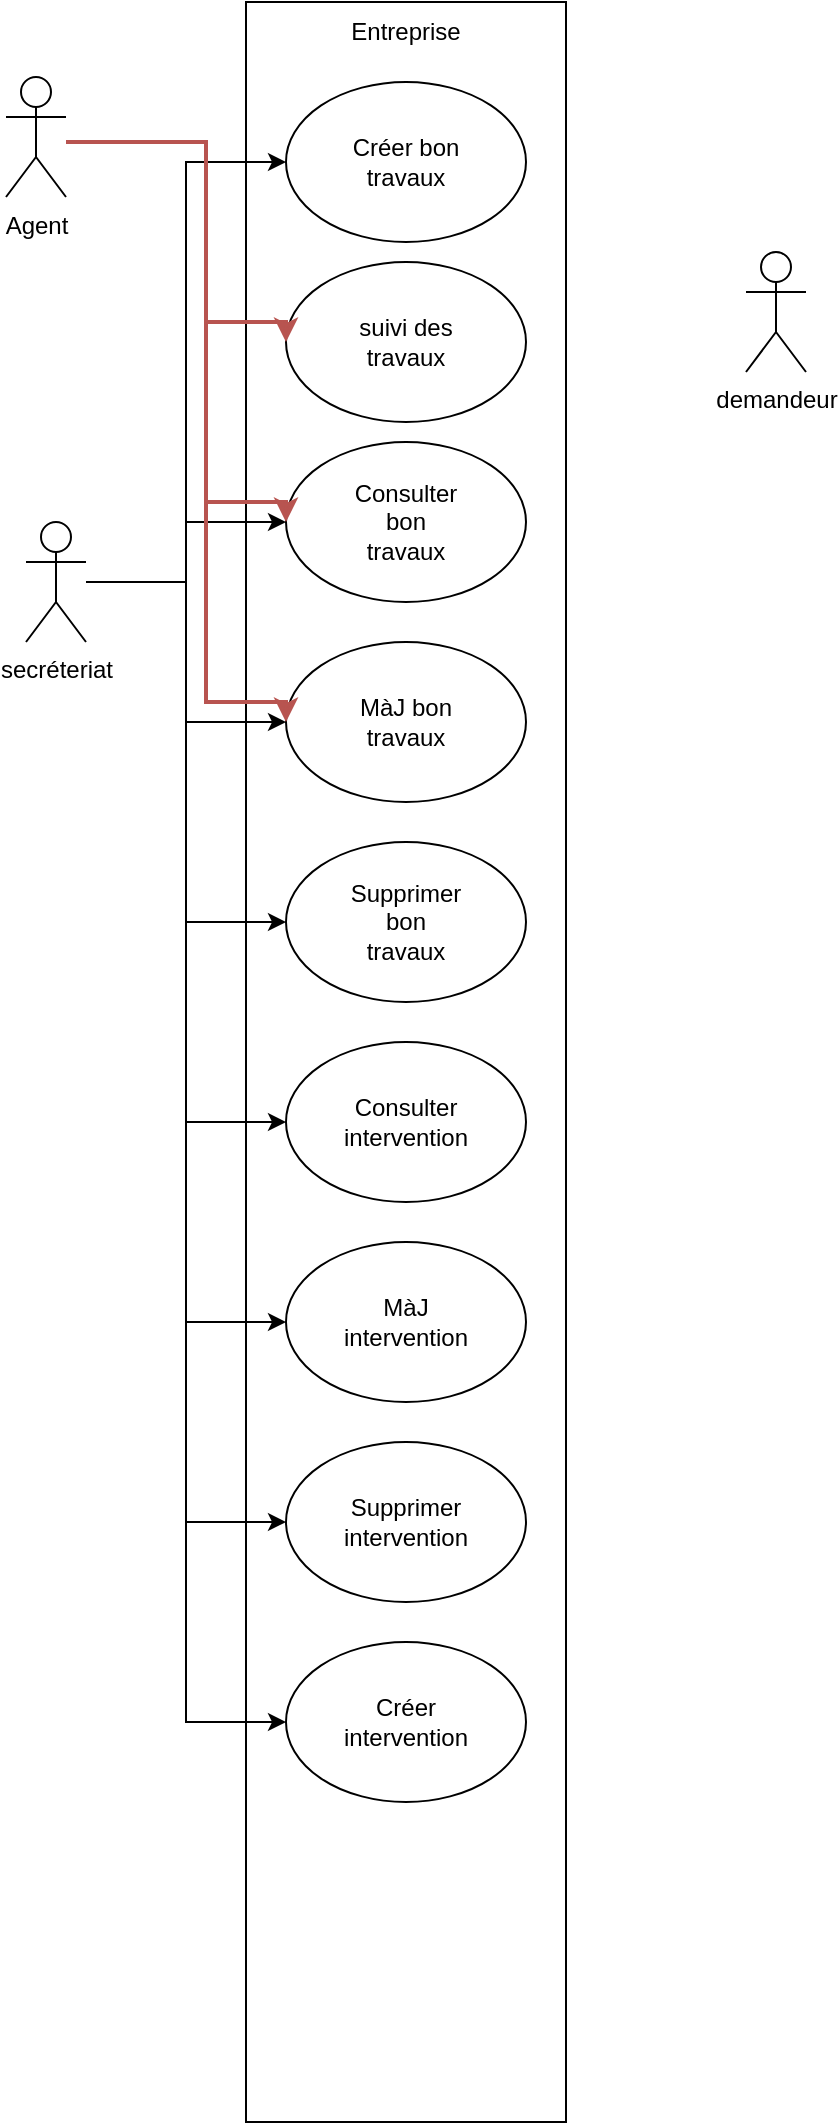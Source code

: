 <mxfile version="24.7.17">
  <diagram name="Page-1" id="ok4o0Kv7bNv_8W3ngVij">
    <mxGraphModel dx="1078" dy="639" grid="1" gridSize="10" guides="1" tooltips="1" connect="1" arrows="1" fold="1" page="1" pageScale="1" pageWidth="827" pageHeight="1169" math="0" shadow="0">
      <root>
        <mxCell id="0" />
        <mxCell id="1" parent="0" />
        <mxCell id="wt9g7eq3BOetHxJ-n1tp-24" value="Agent" style="shape=umlActor;verticalLabelPosition=bottom;verticalAlign=top;html=1;outlineConnect=0;" parent="1" vertex="1">
          <mxGeometry x="110" y="277.5" width="30" height="60" as="geometry" />
        </mxCell>
        <mxCell id="wt9g7eq3BOetHxJ-n1tp-27" value="demandeur" style="shape=umlActor;verticalLabelPosition=bottom;verticalAlign=top;html=1;outlineConnect=0;" parent="1" vertex="1">
          <mxGeometry x="480" y="365" width="30" height="60" as="geometry" />
        </mxCell>
        <mxCell id="wt9g7eq3BOetHxJ-n1tp-37" value="secréteriat" style="shape=umlActor;verticalLabelPosition=bottom;verticalAlign=top;html=1;outlineConnect=0;" parent="1" vertex="1">
          <mxGeometry x="120" y="500" width="30" height="60" as="geometry" />
        </mxCell>
        <mxCell id="wt9g7eq3BOetHxJ-n1tp-28" value="" style="rounded=0;whiteSpace=wrap;html=1;movable=1;resizable=1;rotatable=1;deletable=1;editable=1;locked=0;connectable=1;container=0;" parent="1" vertex="1">
          <mxGeometry x="230" y="240" width="160" height="1060" as="geometry" />
        </mxCell>
        <mxCell id="wt9g7eq3BOetHxJ-n1tp-29" value="Entreprise" style="text;html=1;align=center;verticalAlign=middle;whiteSpace=wrap;rounded=0;movable=1;resizable=1;rotatable=1;deletable=1;editable=1;locked=0;connectable=1;container=0;" parent="1" vertex="1">
          <mxGeometry x="280" y="240" width="60" height="30" as="geometry" />
        </mxCell>
        <mxCell id="wt9g7eq3BOetHxJ-n1tp-46" value="" style="ellipse;whiteSpace=wrap;html=1;container=0;" parent="1" vertex="1">
          <mxGeometry x="250" y="460" width="120" height="80" as="geometry" />
        </mxCell>
        <mxCell id="wt9g7eq3BOetHxJ-n1tp-47" value="Consulter bon travaux" style="text;html=1;align=center;verticalAlign=middle;whiteSpace=wrap;rounded=0;container=0;" parent="1" vertex="1">
          <mxGeometry x="280" y="485" width="60" height="30" as="geometry" />
        </mxCell>
        <mxCell id="wt9g7eq3BOetHxJ-n1tp-30" value="" style="ellipse;whiteSpace=wrap;html=1;movable=1;resizable=1;rotatable=1;deletable=1;editable=1;locked=0;connectable=1;container=0;" parent="1" vertex="1">
          <mxGeometry x="250" y="280" width="120" height="80" as="geometry" />
        </mxCell>
        <mxCell id="wt9g7eq3BOetHxJ-n1tp-31" value="Créer bon travaux" style="text;html=1;align=center;verticalAlign=middle;whiteSpace=wrap;rounded=0;movable=1;resizable=1;rotatable=1;deletable=1;editable=1;locked=0;connectable=1;container=0;" parent="1" vertex="1">
          <mxGeometry x="275" y="302.5" width="70" height="35" as="geometry" />
        </mxCell>
        <mxCell id="wt9g7eq3BOetHxJ-n1tp-39" value="" style="ellipse;whiteSpace=wrap;html=1;container=0;" parent="1" vertex="1">
          <mxGeometry x="250" y="370" width="120" height="80" as="geometry" />
        </mxCell>
        <mxCell id="wt9g7eq3BOetHxJ-n1tp-40" value="suivi des travaux" style="text;html=1;align=center;verticalAlign=middle;whiteSpace=wrap;rounded=0;container=0;" parent="1" vertex="1">
          <mxGeometry x="280" y="395" width="60" height="30" as="geometry" />
        </mxCell>
        <mxCell id="wt9g7eq3BOetHxJ-n1tp-48" value="" style="ellipse;whiteSpace=wrap;html=1;container=0;" parent="1" vertex="1">
          <mxGeometry x="250" y="560" width="120" height="80" as="geometry" />
        </mxCell>
        <mxCell id="wt9g7eq3BOetHxJ-n1tp-49" value="MàJ bon travaux" style="text;html=1;align=center;verticalAlign=middle;whiteSpace=wrap;rounded=0;container=0;" parent="1" vertex="1">
          <mxGeometry x="280" y="585" width="60" height="30" as="geometry" />
        </mxCell>
        <mxCell id="wt9g7eq3BOetHxJ-n1tp-50" value="" style="ellipse;whiteSpace=wrap;html=1;container=0;" parent="1" vertex="1">
          <mxGeometry x="250" y="660" width="120" height="80" as="geometry" />
        </mxCell>
        <mxCell id="wt9g7eq3BOetHxJ-n1tp-51" value="Supprimer bon travaux" style="text;html=1;align=center;verticalAlign=middle;whiteSpace=wrap;rounded=0;container=0;" parent="1" vertex="1">
          <mxGeometry x="280" y="685" width="60" height="30" as="geometry" />
        </mxCell>
        <mxCell id="wt9g7eq3BOetHxJ-n1tp-52" value="" style="ellipse;whiteSpace=wrap;html=1;container=0;" parent="1" vertex="1">
          <mxGeometry x="250" y="760" width="120" height="80" as="geometry" />
        </mxCell>
        <mxCell id="wt9g7eq3BOetHxJ-n1tp-53" value="Consulter intervention" style="text;html=1;align=center;verticalAlign=middle;whiteSpace=wrap;rounded=0;container=0;" parent="1" vertex="1">
          <mxGeometry x="280" y="785" width="60" height="30" as="geometry" />
        </mxCell>
        <mxCell id="wt9g7eq3BOetHxJ-n1tp-54" value="" style="ellipse;whiteSpace=wrap;html=1;container=0;" parent="1" vertex="1">
          <mxGeometry x="250" y="860" width="120" height="80" as="geometry" />
        </mxCell>
        <mxCell id="wt9g7eq3BOetHxJ-n1tp-55" value="MàJ intervention" style="text;html=1;align=center;verticalAlign=middle;whiteSpace=wrap;rounded=0;container=0;" parent="1" vertex="1">
          <mxGeometry x="280" y="885" width="60" height="30" as="geometry" />
        </mxCell>
        <mxCell id="wt9g7eq3BOetHxJ-n1tp-56" value="" style="ellipse;whiteSpace=wrap;html=1;container=0;" parent="1" vertex="1">
          <mxGeometry x="250" y="960" width="120" height="80" as="geometry" />
        </mxCell>
        <mxCell id="wt9g7eq3BOetHxJ-n1tp-57" value="Supprimer intervention" style="text;html=1;align=center;verticalAlign=middle;whiteSpace=wrap;rounded=0;container=0;" parent="1" vertex="1">
          <mxGeometry x="280" y="985" width="60" height="30" as="geometry" />
        </mxCell>
        <mxCell id="wt9g7eq3BOetHxJ-n1tp-58" value="" style="ellipse;whiteSpace=wrap;html=1;container=0;" parent="1" vertex="1">
          <mxGeometry x="250" y="1060" width="120" height="80" as="geometry" />
        </mxCell>
        <mxCell id="wt9g7eq3BOetHxJ-n1tp-59" value="Créer intervention" style="text;html=1;align=center;verticalAlign=middle;whiteSpace=wrap;rounded=0;container=0;" parent="1" vertex="1">
          <mxGeometry x="280" y="1085" width="60" height="30" as="geometry" />
        </mxCell>
        <mxCell id="wt9g7eq3BOetHxJ-n1tp-60" style="edgeStyle=orthogonalEdgeStyle;rounded=0;orthogonalLoop=1;jettySize=auto;html=1;entryX=0;entryY=0.5;entryDx=0;entryDy=0;" parent="1" source="wt9g7eq3BOetHxJ-n1tp-37" target="wt9g7eq3BOetHxJ-n1tp-30" edge="1">
          <mxGeometry relative="1" as="geometry" />
        </mxCell>
        <mxCell id="wt9g7eq3BOetHxJ-n1tp-64" style="edgeStyle=orthogonalEdgeStyle;rounded=0;orthogonalLoop=1;jettySize=auto;html=1;entryX=0;entryY=0.5;entryDx=0;entryDy=0;" parent="1" source="wt9g7eq3BOetHxJ-n1tp-37" target="wt9g7eq3BOetHxJ-n1tp-52" edge="1">
          <mxGeometry relative="1" as="geometry" />
        </mxCell>
        <mxCell id="wt9g7eq3BOetHxJ-n1tp-67" style="edgeStyle=orthogonalEdgeStyle;rounded=0;orthogonalLoop=1;jettySize=auto;html=1;entryX=0;entryY=0.5;entryDx=0;entryDy=0;" parent="1" source="wt9g7eq3BOetHxJ-n1tp-37" target="wt9g7eq3BOetHxJ-n1tp-58" edge="1">
          <mxGeometry relative="1" as="geometry" />
        </mxCell>
        <mxCell id="wt9g7eq3BOetHxJ-n1tp-62" style="edgeStyle=orthogonalEdgeStyle;rounded=0;orthogonalLoop=1;jettySize=auto;html=1;entryX=0;entryY=0.5;entryDx=0;entryDy=0;" parent="1" source="wt9g7eq3BOetHxJ-n1tp-37" target="wt9g7eq3BOetHxJ-n1tp-48" edge="1">
          <mxGeometry relative="1" as="geometry" />
        </mxCell>
        <mxCell id="wt9g7eq3BOetHxJ-n1tp-63" style="edgeStyle=orthogonalEdgeStyle;rounded=0;orthogonalLoop=1;jettySize=auto;html=1;entryX=0;entryY=0.5;entryDx=0;entryDy=0;" parent="1" source="wt9g7eq3BOetHxJ-n1tp-37" target="wt9g7eq3BOetHxJ-n1tp-50" edge="1">
          <mxGeometry relative="1" as="geometry" />
        </mxCell>
        <mxCell id="wt9g7eq3BOetHxJ-n1tp-65" style="edgeStyle=orthogonalEdgeStyle;rounded=0;orthogonalLoop=1;jettySize=auto;html=1;entryX=0;entryY=0.5;entryDx=0;entryDy=0;" parent="1" source="wt9g7eq3BOetHxJ-n1tp-37" target="wt9g7eq3BOetHxJ-n1tp-54" edge="1">
          <mxGeometry relative="1" as="geometry" />
        </mxCell>
        <mxCell id="wt9g7eq3BOetHxJ-n1tp-66" style="edgeStyle=orthogonalEdgeStyle;rounded=0;orthogonalLoop=1;jettySize=auto;html=1;entryX=0;entryY=0.5;entryDx=0;entryDy=0;" parent="1" source="wt9g7eq3BOetHxJ-n1tp-37" target="wt9g7eq3BOetHxJ-n1tp-56" edge="1">
          <mxGeometry relative="1" as="geometry" />
        </mxCell>
        <mxCell id="wt9g7eq3BOetHxJ-n1tp-61" style="edgeStyle=orthogonalEdgeStyle;rounded=0;orthogonalLoop=1;jettySize=auto;html=1;" parent="1" source="wt9g7eq3BOetHxJ-n1tp-37" target="wt9g7eq3BOetHxJ-n1tp-46" edge="1">
          <mxGeometry relative="1" as="geometry" />
        </mxCell>
        <mxCell id="wt9g7eq3BOetHxJ-n1tp-69" style="edgeStyle=orthogonalEdgeStyle;rounded=0;orthogonalLoop=1;jettySize=auto;html=1;entryX=0;entryY=0.5;entryDx=0;entryDy=0;fillColor=#f8cecc;strokeColor=#b85450;strokeWidth=2;" parent="1" source="wt9g7eq3BOetHxJ-n1tp-24" target="wt9g7eq3BOetHxJ-n1tp-39" edge="1">
          <mxGeometry relative="1" as="geometry">
            <Array as="points">
              <mxPoint x="210" y="310" />
              <mxPoint x="210" y="400" />
              <mxPoint x="250" y="400" />
            </Array>
          </mxGeometry>
        </mxCell>
        <mxCell id="wt9g7eq3BOetHxJ-n1tp-70" style="edgeStyle=orthogonalEdgeStyle;rounded=0;orthogonalLoop=1;jettySize=auto;html=1;entryX=0;entryY=0.5;entryDx=0;entryDy=0;fillColor=#f8cecc;strokeColor=#b85450;strokeWidth=2;" parent="1" source="wt9g7eq3BOetHxJ-n1tp-24" target="wt9g7eq3BOetHxJ-n1tp-48" edge="1">
          <mxGeometry relative="1" as="geometry">
            <Array as="points">
              <mxPoint x="210" y="310" />
              <mxPoint x="210" y="590" />
              <mxPoint x="250" y="590" />
            </Array>
          </mxGeometry>
        </mxCell>
        <mxCell id="wt9g7eq3BOetHxJ-n1tp-71" style="edgeStyle=orthogonalEdgeStyle;rounded=0;orthogonalLoop=1;jettySize=auto;html=1;entryX=0;entryY=0.5;entryDx=0;entryDy=0;fillColor=#f8cecc;strokeColor=#b85450;strokeWidth=2;" parent="1" source="wt9g7eq3BOetHxJ-n1tp-24" target="wt9g7eq3BOetHxJ-n1tp-46" edge="1">
          <mxGeometry relative="1" as="geometry">
            <Array as="points">
              <mxPoint x="210" y="310" />
              <mxPoint x="210" y="490" />
              <mxPoint x="250" y="490" />
            </Array>
          </mxGeometry>
        </mxCell>
      </root>
    </mxGraphModel>
  </diagram>
</mxfile>
